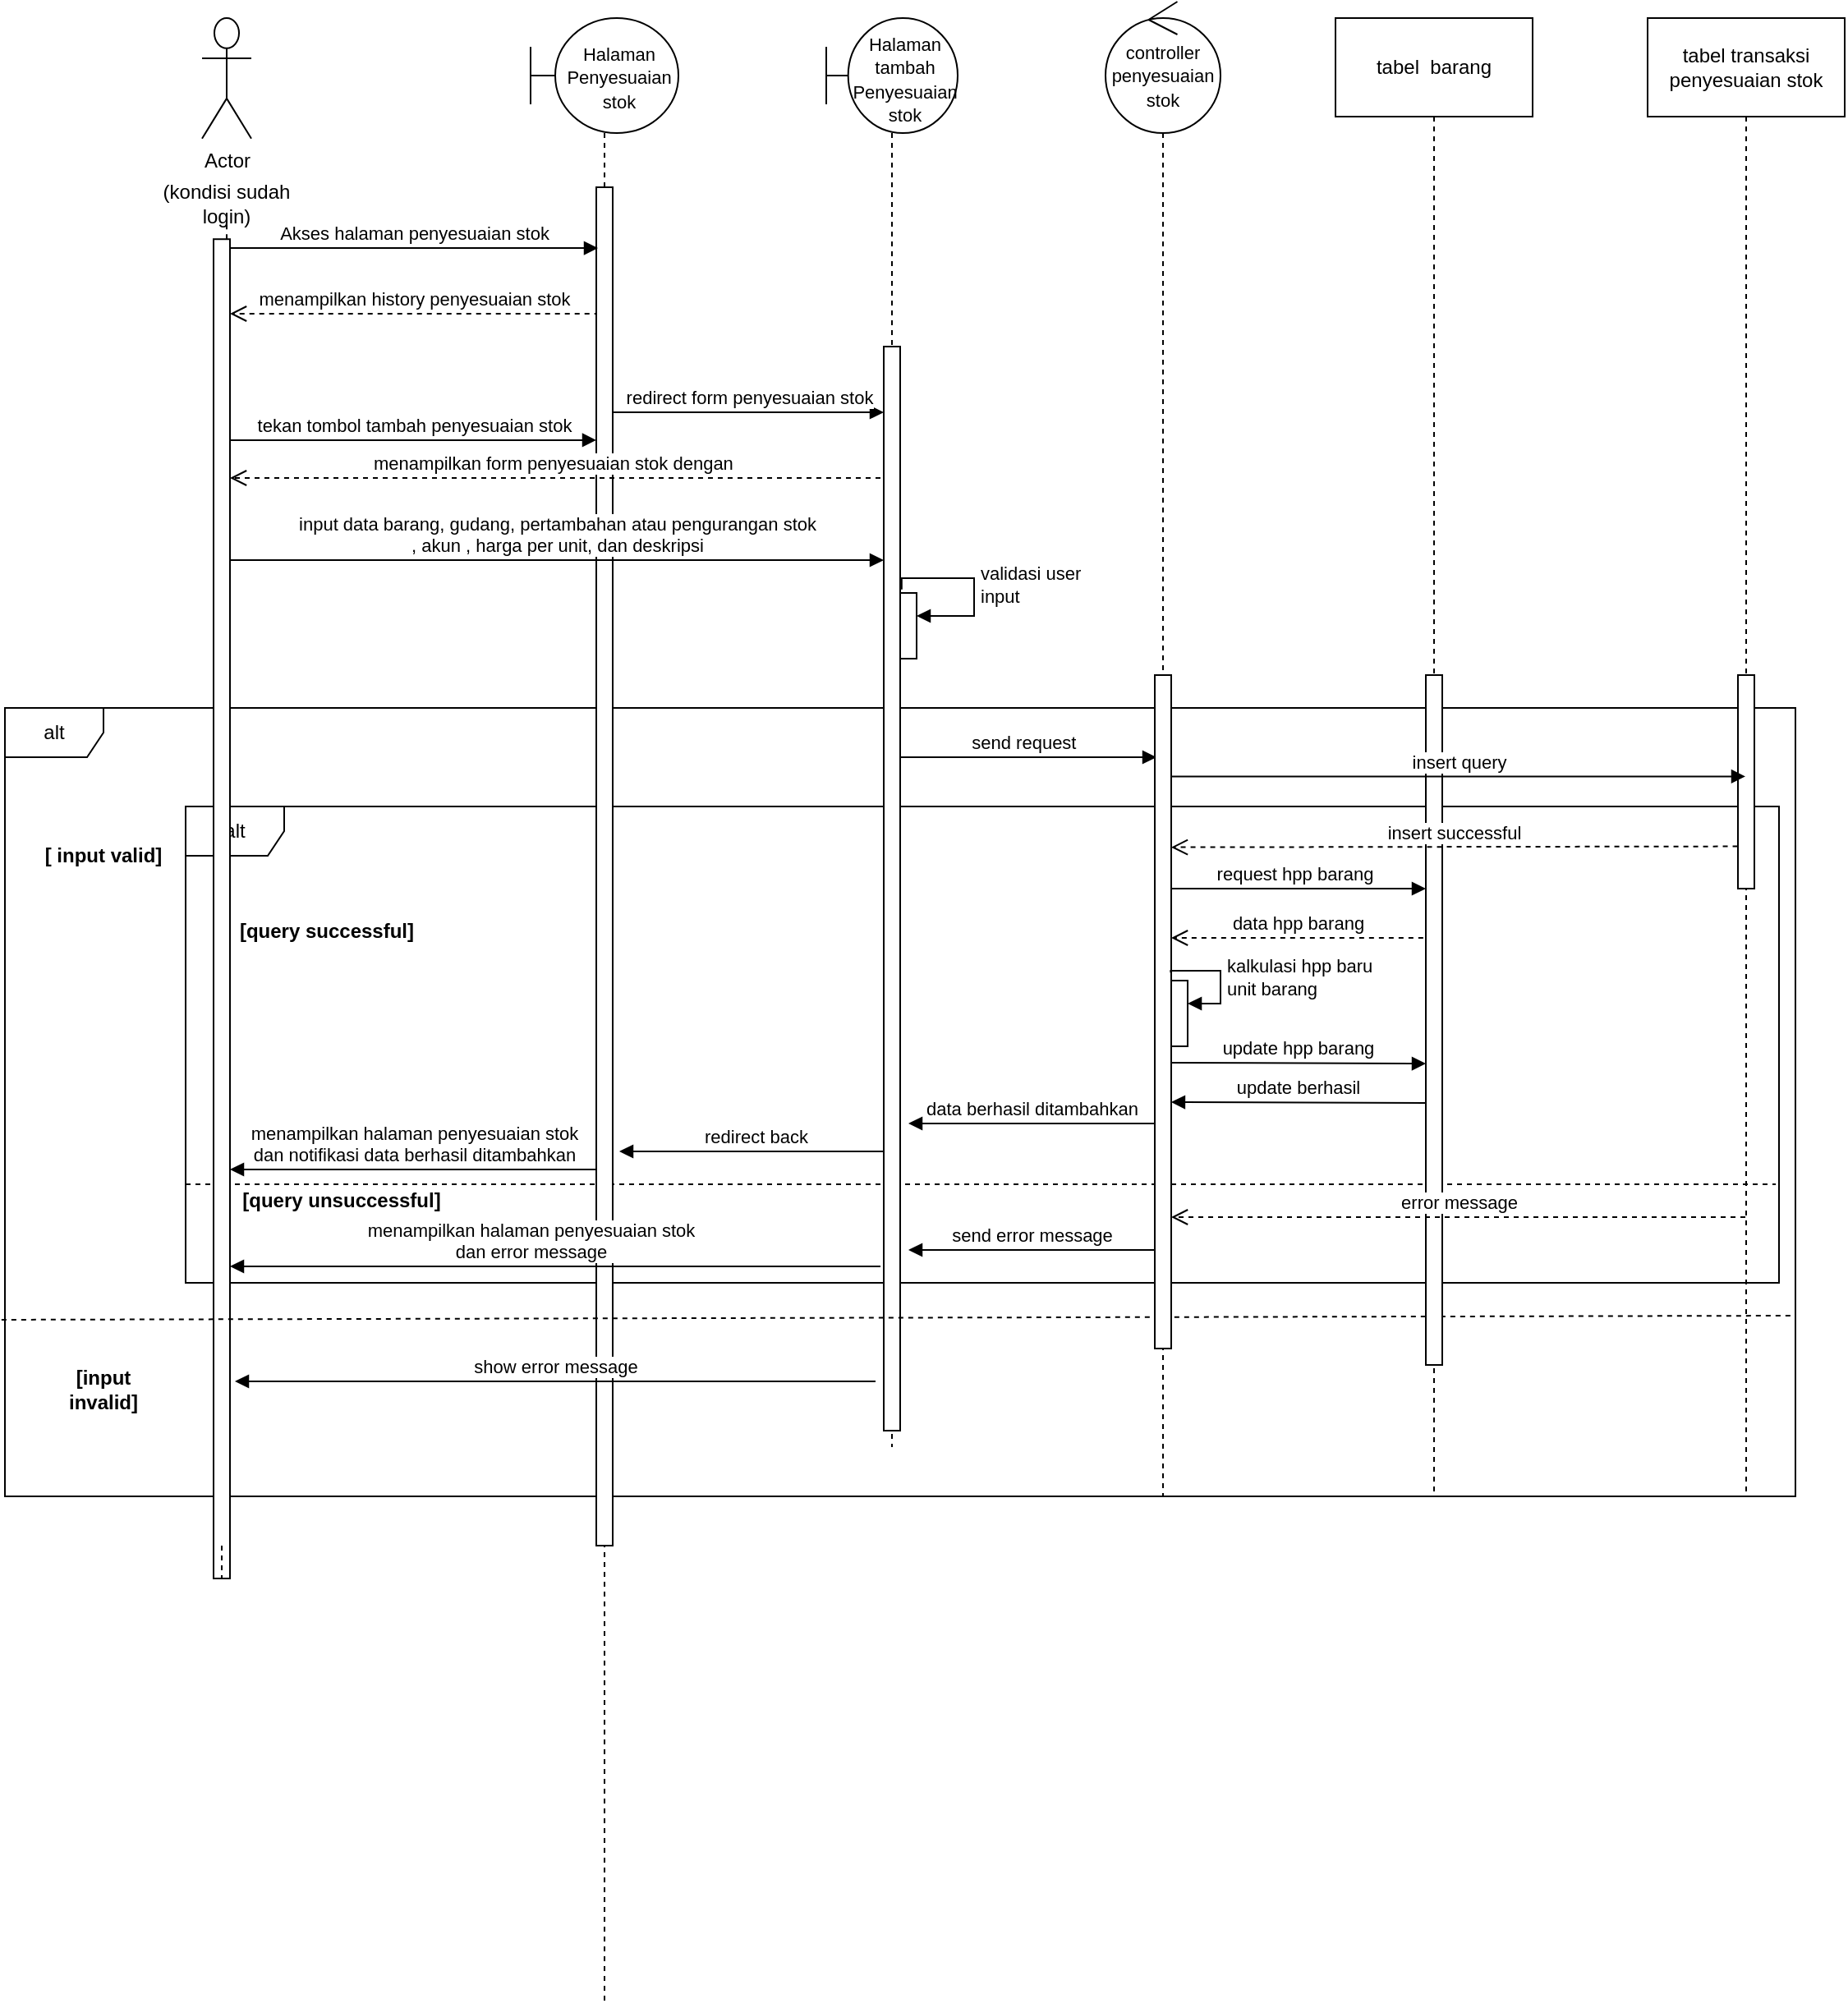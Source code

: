 <mxfile version="12.6.8" type="github">
  <diagram id="SEpVK1sIPcU3dHqcUe8w" name="Page-1">
    <mxGraphModel dx="1422" dy="757" grid="1" gridSize="10" guides="1" tooltips="1" connect="1" arrows="1" fold="1" page="1" pageScale="1" pageWidth="1100" pageHeight="850" math="0" shadow="0">
      <root>
        <mxCell id="0"/>
        <mxCell id="1" parent="0"/>
        <mxCell id="bP-89cqmyBEEF8uvNgYl-36" value="alt" style="shape=umlFrame;whiteSpace=wrap;html=1;" vertex="1" parent="1">
          <mxGeometry x="140" y="490" width="1090" height="480" as="geometry"/>
        </mxCell>
        <mxCell id="bP-89cqmyBEEF8uvNgYl-73" value="" style="group" vertex="1" connectable="0" parent="1">
          <mxGeometry x="250" y="550" width="970" height="289.999" as="geometry"/>
        </mxCell>
        <mxCell id="bP-89cqmyBEEF8uvNgYl-63" value="alt" style="shape=umlFrame;whiteSpace=wrap;html=1;" vertex="1" parent="bP-89cqmyBEEF8uvNgYl-73">
          <mxGeometry width="970" height="289.999" as="geometry"/>
        </mxCell>
        <mxCell id="bP-89cqmyBEEF8uvNgYl-64" value="" style="endArrow=none;dashed=1;html=1;exitX=0;exitY=0.749;exitDx=0;exitDy=0;exitPerimeter=0;entryX=0.998;entryY=0.749;entryDx=0;entryDy=0;entryPerimeter=0;" edge="1" parent="bP-89cqmyBEEF8uvNgYl-73">
          <mxGeometry width="50" height="50" relative="1" as="geometry">
            <mxPoint y="229.999" as="sourcePoint"/>
            <mxPoint x="968.06" y="229.999" as="targetPoint"/>
          </mxGeometry>
        </mxCell>
        <mxCell id="bP-89cqmyBEEF8uvNgYl-45" value="&lt;b&gt;[query successful]&lt;/b&gt;" style="text;html=1;strokeColor=none;fillColor=none;align=center;verticalAlign=middle;whiteSpace=wrap;rounded=0;" vertex="1" parent="bP-89cqmyBEEF8uvNgYl-73">
          <mxGeometry x="29.998" y="49.997" width="112.464" height="51.428" as="geometry"/>
        </mxCell>
        <mxCell id="bP-89cqmyBEEF8uvNgYl-46" value="&lt;b&gt;[query unsuccessful]&lt;/b&gt;" style="text;html=1;strokeColor=none;fillColor=none;align=center;verticalAlign=middle;whiteSpace=wrap;rounded=0;" vertex="1" parent="bP-89cqmyBEEF8uvNgYl-73">
          <mxGeometry x="20" y="220" width="150" height="40" as="geometry"/>
        </mxCell>
        <mxCell id="bP-89cqmyBEEF8uvNgYl-69" value="redirect back" style="html=1;verticalAlign=bottom;endArrow=block;entryX=1.4;entryY=0.527;entryDx=0;entryDy=0;entryPerimeter=0;" edge="1" parent="1">
          <mxGeometry width="80" relative="1" as="geometry">
            <mxPoint x="679.5" y="759.999" as="sourcePoint"/>
            <mxPoint x="514" y="759.999" as="targetPoint"/>
          </mxGeometry>
        </mxCell>
        <mxCell id="bP-89cqmyBEEF8uvNgYl-18" value="menampilkan history penyesuaian stok" style="html=1;verticalAlign=bottom;endArrow=open;dashed=1;endSize=8;exitX=0.186;exitY=0.27;exitDx=0;exitDy=0;exitPerimeter=0;" edge="1" parent="1">
          <mxGeometry relative="1" as="geometry">
            <mxPoint x="501.86" y="250.0" as="sourcePoint"/>
            <mxPoint x="277" y="250.0" as="targetPoint"/>
          </mxGeometry>
        </mxCell>
        <mxCell id="bP-89cqmyBEEF8uvNgYl-4" value="" style="shape=umlLifeline;participant=umlBoundary;perimeter=lifelinePerimeter;whiteSpace=wrap;html=1;container=1;collapsible=0;recursiveResize=0;verticalAlign=top;spacingTop=36;labelBackgroundColor=#ffffff;outlineConnect=0;size=70;" vertex="1" parent="1">
          <mxGeometry x="460" y="70" width="90" height="1210" as="geometry"/>
        </mxCell>
        <mxCell id="bP-89cqmyBEEF8uvNgYl-14" value="&lt;font style=&quot;font-size: 11px&quot;&gt;Halaman Penyesuaian stok&lt;/font&gt;" style="text;html=1;strokeColor=none;fillColor=none;align=center;verticalAlign=middle;whiteSpace=wrap;rounded=0;" vertex="1" parent="bP-89cqmyBEEF8uvNgYl-4">
          <mxGeometry x="34" y="26" width="40" height="20" as="geometry"/>
        </mxCell>
        <mxCell id="bP-89cqmyBEEF8uvNgYl-17" value="" style="html=1;points=[];perimeter=orthogonalPerimeter;" vertex="1" parent="bP-89cqmyBEEF8uvNgYl-4">
          <mxGeometry x="40" y="103" width="10" height="827" as="geometry"/>
        </mxCell>
        <mxCell id="bP-89cqmyBEEF8uvNgYl-5" value="" style="shape=umlLifeline;participant=umlBoundary;perimeter=lifelinePerimeter;whiteSpace=wrap;html=1;container=1;collapsible=0;recursiveResize=0;verticalAlign=top;spacingTop=36;labelBackgroundColor=#ffffff;outlineConnect=0;size=70;" vertex="1" parent="1">
          <mxGeometry x="640" y="70" width="80" height="870" as="geometry"/>
        </mxCell>
        <mxCell id="bP-89cqmyBEEF8uvNgYl-30" value="validasi user &lt;br&gt;input" style="edgeStyle=orthogonalEdgeStyle;html=1;align=left;spacingLeft=2;endArrow=block;rounded=0;entryX=1;entryY=0.35;entryDx=0;entryDy=0;entryPerimeter=0;exitX=1.091;exitY=0.224;exitDx=0;exitDy=0;exitPerimeter=0;" edge="1" target="bP-89cqmyBEEF8uvNgYl-29" parent="bP-89cqmyBEEF8uvNgYl-5" source="bP-89cqmyBEEF8uvNgYl-23">
          <mxGeometry relative="1" as="geometry">
            <mxPoint x="40" y="325" as="sourcePoint"/>
            <Array as="points">
              <mxPoint x="90" y="341"/>
              <mxPoint x="90" y="364"/>
            </Array>
          </mxGeometry>
        </mxCell>
        <mxCell id="bP-89cqmyBEEF8uvNgYl-29" value="" style="html=1;points=[];perimeter=orthogonalPerimeter;" vertex="1" parent="bP-89cqmyBEEF8uvNgYl-5">
          <mxGeometry x="45" y="350" width="10" height="40" as="geometry"/>
        </mxCell>
        <mxCell id="bP-89cqmyBEEF8uvNgYl-23" value="" style="html=1;points=[];perimeter=orthogonalPerimeter;" vertex="1" parent="bP-89cqmyBEEF8uvNgYl-5">
          <mxGeometry x="35" y="200" width="10" height="660" as="geometry"/>
        </mxCell>
        <mxCell id="bP-89cqmyBEEF8uvNgYl-56" value="&lt;font style=&quot;font-size: 11px&quot;&gt;Halaman tambah Penyesuaian stok&lt;/font&gt;" style="text;html=1;strokeColor=none;fillColor=none;align=center;verticalAlign=middle;whiteSpace=wrap;rounded=0;" vertex="1" parent="bP-89cqmyBEEF8uvNgYl-5">
          <mxGeometry x="28" y="27" width="40" height="20" as="geometry"/>
        </mxCell>
        <mxCell id="bP-89cqmyBEEF8uvNgYl-6" value="tabel transaksi penyesuaian stok" style="shape=umlLifeline;perimeter=lifelinePerimeter;whiteSpace=wrap;html=1;container=1;collapsible=0;recursiveResize=0;outlineConnect=0;size=60;" vertex="1" parent="1">
          <mxGeometry x="1140" y="70" width="120" height="900" as="geometry"/>
        </mxCell>
        <mxCell id="bP-89cqmyBEEF8uvNgYl-41" value="" style="html=1;points=[];perimeter=orthogonalPerimeter;" vertex="1" parent="bP-89cqmyBEEF8uvNgYl-6">
          <mxGeometry x="55" y="400" width="10" height="130" as="geometry"/>
        </mxCell>
        <mxCell id="bP-89cqmyBEEF8uvNgYl-16" value="Akses halaman penyesuaian stok" style="html=1;verticalAlign=bottom;endArrow=block;entryX=0.1;entryY=0.109;entryDx=0;entryDy=0;entryPerimeter=0;" edge="1" parent="1">
          <mxGeometry width="80" relative="1" as="geometry">
            <mxPoint x="277" y="210.003" as="sourcePoint"/>
            <mxPoint x="501.0" y="210.003" as="targetPoint"/>
          </mxGeometry>
        </mxCell>
        <mxCell id="bP-89cqmyBEEF8uvNgYl-24" value="menampilkan form penyesuaian stok dengan&amp;nbsp;" style="html=1;verticalAlign=bottom;endArrow=open;dashed=1;endSize=8;" edge="1" parent="1">
          <mxGeometry relative="1" as="geometry">
            <mxPoint x="673" y="350" as="sourcePoint"/>
            <mxPoint x="277" y="350" as="targetPoint"/>
          </mxGeometry>
        </mxCell>
        <mxCell id="bP-89cqmyBEEF8uvNgYl-25" value="input data barang, gudang, pertambahan atau pengurangan stok&lt;br&gt;, akun , harga per unit, dan deskripsi" style="html=1;verticalAlign=bottom;endArrow=block;" edge="1" parent="1">
          <mxGeometry width="80" relative="1" as="geometry">
            <mxPoint x="277" y="400.0" as="sourcePoint"/>
            <mxPoint x="675" y="400" as="targetPoint"/>
          </mxGeometry>
        </mxCell>
        <mxCell id="bP-89cqmyBEEF8uvNgYl-27" value="redirect form penyesuaian stok" style="html=1;verticalAlign=bottom;endArrow=block;" edge="1" parent="1">
          <mxGeometry width="80" relative="1" as="geometry">
            <mxPoint x="510" y="310" as="sourcePoint"/>
            <mxPoint x="675" y="310" as="targetPoint"/>
          </mxGeometry>
        </mxCell>
        <mxCell id="bP-89cqmyBEEF8uvNgYl-31" value="&lt;b&gt;[input invalid]&lt;/b&gt;" style="text;html=1;strokeColor=none;fillColor=none;align=center;verticalAlign=middle;whiteSpace=wrap;rounded=0;" vertex="1" parent="1">
          <mxGeometry x="160" y="880" width="80" height="50" as="geometry"/>
        </mxCell>
        <mxCell id="bP-89cqmyBEEF8uvNgYl-32" value="&lt;b&gt;[ input valid]&lt;/b&gt;" style="text;html=1;strokeColor=none;fillColor=none;align=center;verticalAlign=middle;whiteSpace=wrap;rounded=0;" vertex="1" parent="1">
          <mxGeometry x="160" y="550" width="80" height="60" as="geometry"/>
        </mxCell>
        <mxCell id="bP-89cqmyBEEF8uvNgYl-35" value="" style="group" vertex="1" connectable="0" parent="1">
          <mxGeometry x="230" y="70" width="90" height="950" as="geometry"/>
        </mxCell>
        <mxCell id="bP-89cqmyBEEF8uvNgYl-1" value="Actor" style="shape=umlActor;verticalLabelPosition=bottom;labelBackgroundColor=#ffffff;verticalAlign=top;html=1;outlineConnect=0;" vertex="1" parent="bP-89cqmyBEEF8uvNgYl-35">
          <mxGeometry x="30" width="30" height="73.421" as="geometry"/>
        </mxCell>
        <mxCell id="bP-89cqmyBEEF8uvNgYl-9" value="(kondisi sudah login)" style="text;html=1;strokeColor=none;fillColor=none;align=center;verticalAlign=middle;whiteSpace=wrap;rounded=0;" vertex="1" parent="bP-89cqmyBEEF8uvNgYl-35">
          <mxGeometry y="100.342" width="90" height="24.474" as="geometry"/>
        </mxCell>
        <mxCell id="bP-89cqmyBEEF8uvNgYl-19" value="" style="html=1;points=[];perimeter=orthogonalPerimeter;" vertex="1" parent="bP-89cqmyBEEF8uvNgYl-35">
          <mxGeometry x="37" y="134.61" width="10" height="815.39" as="geometry"/>
        </mxCell>
        <mxCell id="bP-89cqmyBEEF8uvNgYl-20" value="" style="endArrow=none;dashed=1;html=1;entryX=0.5;entryY=1;entryDx=0;entryDy=0;" edge="1" parent="bP-89cqmyBEEF8uvNgYl-35" target="bP-89cqmyBEEF8uvNgYl-19">
          <mxGeometry width="50" height="50" relative="1" as="geometry">
            <mxPoint x="42" y="930.0" as="sourcePoint"/>
            <mxPoint x="45" y="126.039" as="targetPoint"/>
          </mxGeometry>
        </mxCell>
        <mxCell id="bP-89cqmyBEEF8uvNgYl-8" value="" style="endArrow=none;dashed=1;html=1;entryX=0.5;entryY=1;entryDx=0;entryDy=0;" edge="1" parent="bP-89cqmyBEEF8uvNgYl-35" source="bP-89cqmyBEEF8uvNgYl-19" target="bP-89cqmyBEEF8uvNgYl-9">
          <mxGeometry width="50" height="50" relative="1" as="geometry">
            <mxPoint x="270" y="1015.658" as="sourcePoint"/>
            <mxPoint x="274" y="232.5" as="targetPoint"/>
          </mxGeometry>
        </mxCell>
        <mxCell id="bP-89cqmyBEEF8uvNgYl-22" value="tekan tombol tambah penyesuaian stok" style="html=1;verticalAlign=bottom;endArrow=block;entryX=0;entryY=0.431;entryDx=0;entryDy=0;entryPerimeter=0;" edge="1" parent="bP-89cqmyBEEF8uvNgYl-35">
          <mxGeometry width="80" relative="1" as="geometry">
            <mxPoint x="47" y="256.97" as="sourcePoint"/>
            <mxPoint x="270" y="256.97" as="targetPoint"/>
          </mxGeometry>
        </mxCell>
        <mxCell id="bP-89cqmyBEEF8uvNgYl-39" value="" style="endArrow=none;dashed=1;html=1;entryX=0.998;entryY=0.806;entryDx=0;entryDy=0;entryPerimeter=0;exitX=-0.002;exitY=0.71;exitDx=0;exitDy=0;exitPerimeter=0;" edge="1" parent="1">
          <mxGeometry width="50" height="50" relative="1" as="geometry">
            <mxPoint x="137.92" y="862.48" as="sourcePoint"/>
            <mxPoint x="1227.82" y="860.0" as="targetPoint"/>
          </mxGeometry>
        </mxCell>
        <mxCell id="bP-89cqmyBEEF8uvNgYl-48" value="request hpp barang" style="html=1;verticalAlign=bottom;endArrow=block;" edge="1" parent="1">
          <mxGeometry width="80" relative="1" as="geometry">
            <mxPoint x="844.5" y="600.0" as="sourcePoint"/>
            <mxPoint x="1005" y="600" as="targetPoint"/>
          </mxGeometry>
        </mxCell>
        <mxCell id="bP-89cqmyBEEF8uvNgYl-49" value="tabel&amp;nbsp; barang" style="shape=umlLifeline;perimeter=lifelinePerimeter;whiteSpace=wrap;html=1;container=1;collapsible=0;recursiveResize=0;outlineConnect=0;size=60;" vertex="1" parent="1">
          <mxGeometry x="950" y="70" width="120" height="900" as="geometry"/>
        </mxCell>
        <mxCell id="bP-89cqmyBEEF8uvNgYl-50" value="" style="html=1;points=[];perimeter=orthogonalPerimeter;" vertex="1" parent="bP-89cqmyBEEF8uvNgYl-49">
          <mxGeometry x="55" y="400" width="10" height="420" as="geometry"/>
        </mxCell>
        <mxCell id="bP-89cqmyBEEF8uvNgYl-40" value="send request&amp;nbsp;&amp;nbsp;" style="html=1;verticalAlign=bottom;endArrow=block;entryX=0.443;entryY=0.587;entryDx=0;entryDy=0;entryPerimeter=0;" edge="1" parent="1">
          <mxGeometry width="80" relative="1" as="geometry">
            <mxPoint x="685" y="520" as="sourcePoint"/>
            <mxPoint x="841.01" y="520" as="targetPoint"/>
          </mxGeometry>
        </mxCell>
        <mxCell id="bP-89cqmyBEEF8uvNgYl-51" value="data hpp barang" style="html=1;verticalAlign=bottom;endArrow=open;dashed=1;endSize=8;exitX=-0.158;exitY=0.572;exitDx=0;exitDy=0;exitPerimeter=0;" edge="1" parent="1">
          <mxGeometry relative="1" as="geometry">
            <mxPoint x="1003.42" y="630.0" as="sourcePoint"/>
            <mxPoint x="850" y="630.0" as="targetPoint"/>
          </mxGeometry>
        </mxCell>
        <mxCell id="bP-89cqmyBEEF8uvNgYl-53" value="" style="shape=umlLifeline;participant=umlControl;perimeter=lifelinePerimeter;whiteSpace=wrap;html=1;container=1;collapsible=0;recursiveResize=0;verticalAlign=top;spacingTop=36;labelBackgroundColor=#ffffff;outlineConnect=0;size=80;" vertex="1" parent="1">
          <mxGeometry x="810" y="60" width="70" height="910" as="geometry"/>
        </mxCell>
        <mxCell id="bP-89cqmyBEEF8uvNgYl-54" value="&lt;font style=&quot;font-size: 11px&quot;&gt;controller penyesuaian stok&lt;/font&gt;" style="text;html=1;strokeColor=none;fillColor=none;align=center;verticalAlign=middle;whiteSpace=wrap;rounded=0;" vertex="1" parent="bP-89cqmyBEEF8uvNgYl-53">
          <mxGeometry x="15" y="35" width="40" height="20" as="geometry"/>
        </mxCell>
        <mxCell id="bP-89cqmyBEEF8uvNgYl-55" value="" style="html=1;points=[];perimeter=orthogonalPerimeter;" vertex="1" parent="bP-89cqmyBEEF8uvNgYl-53">
          <mxGeometry x="30" y="410" width="10" height="410" as="geometry"/>
        </mxCell>
        <mxCell id="bP-89cqmyBEEF8uvNgYl-65" value="" style="html=1;points=[];perimeter=orthogonalPerimeter;" vertex="1" parent="bP-89cqmyBEEF8uvNgYl-53">
          <mxGeometry x="40" y="596" width="10" height="40" as="geometry"/>
        </mxCell>
        <mxCell id="bP-89cqmyBEEF8uvNgYl-52" value="update hpp barang" style="html=1;verticalAlign=bottom;endArrow=block;entryX=0;entryY=0.752;entryDx=0;entryDy=0;entryPerimeter=0;" edge="1" parent="1">
          <mxGeometry width="80" relative="1" as="geometry">
            <mxPoint x="850" y="706" as="sourcePoint"/>
            <mxPoint x="1005" y="706.56" as="targetPoint"/>
          </mxGeometry>
        </mxCell>
        <mxCell id="bP-89cqmyBEEF8uvNgYl-60" value="insert query" style="html=1;verticalAlign=bottom;endArrow=block;" edge="1" parent="1">
          <mxGeometry width="80" relative="1" as="geometry">
            <mxPoint x="850" y="531.71" as="sourcePoint"/>
            <mxPoint x="1199.5" y="531.71" as="targetPoint"/>
          </mxGeometry>
        </mxCell>
        <mxCell id="bP-89cqmyBEEF8uvNgYl-43" value="insert successful" style="html=1;verticalAlign=bottom;endArrow=open;dashed=1;endSize=8;exitX=-0.019;exitY=0.346;exitDx=0;exitDy=0;exitPerimeter=0;" edge="1" parent="1">
          <mxGeometry relative="1" as="geometry">
            <mxPoint x="1194.78" y="574.29" as="sourcePoint"/>
            <mxPoint x="849.97" y="574.82" as="targetPoint"/>
          </mxGeometry>
        </mxCell>
        <mxCell id="bP-89cqmyBEEF8uvNgYl-66" value="kalkulasi hpp baru &lt;br&gt;unit barang" style="edgeStyle=orthogonalEdgeStyle;html=1;align=left;spacingLeft=2;endArrow=block;rounded=0;entryX=1.003;entryY=0.35;exitX=0.967;exitY=0.562;exitDx=0;exitDy=0;exitPerimeter=0;entryDx=0;entryDy=0;entryPerimeter=0;" edge="1" target="bP-89cqmyBEEF8uvNgYl-65" parent="1">
          <mxGeometry relative="1" as="geometry">
            <mxPoint x="849.67" y="651.08" as="sourcePoint"/>
            <Array as="points">
              <mxPoint x="850" y="650"/>
              <mxPoint x="880" y="650"/>
              <mxPoint x="880" y="670"/>
            </Array>
          </mxGeometry>
        </mxCell>
        <mxCell id="bP-89cqmyBEEF8uvNgYl-67" value="update berhasil" style="html=1;verticalAlign=bottom;endArrow=block;entryX=0;entryY=0.752;entryDx=0;entryDy=0;entryPerimeter=0;" edge="1" parent="1">
          <mxGeometry width="80" relative="1" as="geometry">
            <mxPoint x="1004.97" y="730.56" as="sourcePoint"/>
            <mxPoint x="849.97" y="730" as="targetPoint"/>
          </mxGeometry>
        </mxCell>
        <mxCell id="bP-89cqmyBEEF8uvNgYl-68" value="data berhasil ditambahkan" style="html=1;verticalAlign=bottom;endArrow=block;entryX=0;entryY=0.752;entryDx=0;entryDy=0;entryPerimeter=0;" edge="1" parent="1">
          <mxGeometry width="80" relative="1" as="geometry">
            <mxPoint x="840" y="743" as="sourcePoint"/>
            <mxPoint x="690.0" y="743" as="targetPoint"/>
          </mxGeometry>
        </mxCell>
        <mxCell id="bP-89cqmyBEEF8uvNgYl-70" value="menampilkan halaman penyesuaian stok&lt;br&gt;dan notifikasi data berhasil ditambahkan" style="html=1;verticalAlign=bottom;endArrow=block;" edge="1" parent="1" target="bP-89cqmyBEEF8uvNgYl-19">
          <mxGeometry width="80" relative="1" as="geometry">
            <mxPoint x="500" y="771" as="sourcePoint"/>
            <mxPoint x="340" y="770.663" as="targetPoint"/>
          </mxGeometry>
        </mxCell>
        <mxCell id="bP-89cqmyBEEF8uvNgYl-74" value="error message" style="html=1;verticalAlign=bottom;endArrow=open;dashed=1;endSize=8;" edge="1" parent="1" source="bP-89cqmyBEEF8uvNgYl-6">
          <mxGeometry relative="1" as="geometry">
            <mxPoint x="1003.42" y="800" as="sourcePoint"/>
            <mxPoint x="850" y="800" as="targetPoint"/>
          </mxGeometry>
        </mxCell>
        <mxCell id="bP-89cqmyBEEF8uvNgYl-75" value="send error message" style="html=1;verticalAlign=bottom;endArrow=block;entryX=0;entryY=0.752;entryDx=0;entryDy=0;entryPerimeter=0;" edge="1" parent="1">
          <mxGeometry width="80" relative="1" as="geometry">
            <mxPoint x="840" y="820" as="sourcePoint"/>
            <mxPoint x="690" y="820" as="targetPoint"/>
          </mxGeometry>
        </mxCell>
        <mxCell id="bP-89cqmyBEEF8uvNgYl-59" value="show error message" style="html=1;verticalAlign=bottom;endArrow=block;" edge="1" parent="1">
          <mxGeometry width="80" relative="1" as="geometry">
            <mxPoint x="670" y="900" as="sourcePoint"/>
            <mxPoint x="280" y="900" as="targetPoint"/>
          </mxGeometry>
        </mxCell>
        <mxCell id="bP-89cqmyBEEF8uvNgYl-76" value="menampilkan halaman penyesuaian stok&lt;br&gt;dan error message" style="html=1;verticalAlign=bottom;endArrow=block;" edge="1" parent="1" target="bP-89cqmyBEEF8uvNgYl-19">
          <mxGeometry x="0.076" width="80" relative="1" as="geometry">
            <mxPoint x="673" y="830" as="sourcePoint"/>
            <mxPoint x="450" y="830" as="targetPoint"/>
            <mxPoint as="offset"/>
          </mxGeometry>
        </mxCell>
      </root>
    </mxGraphModel>
  </diagram>
</mxfile>
